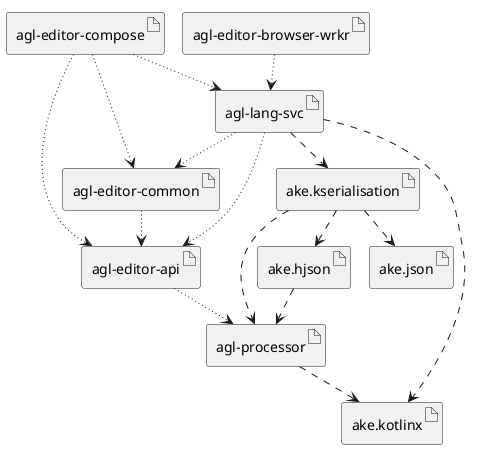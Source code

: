 @startuml
!pragma layout smetana

artifact "agl-editor-api" as ed_api
artifact "agl-editor-common" as ed_com
artifact "agl-lang-svc" as lang_svc
artifact "agl-editor-compose" as ed_compose

artifact "agl-editor-browser-wrkr" as brws_wrkr

artifact "agl-processor" as agl_proc
artifact "ake.hjson" as hjson
artifact "ake.json" as json

artifact "ake.kserialisation" as kserialisation
artifact "ake.kotlinx" as kotlinx


ed_api -[dotted]-> agl_proc
ed_com -[dotted]-> ed_api

lang_svc -[dotted]-> ed_api
lang_svc -[dotted]-> ed_com
lang_svc -[dashed]-> kotlinx
lang_svc -[dashed]-> kserialisation

ed_compose -[dotted]-> ed_api
ed_compose -[dotted]-> ed_com
ed_compose -[dotted]-> lang_svc

brws_wrkr -[dotted]-> lang_svc


kserialisation -[dashed]-> agl_proc
kserialisation -[dashed]-> hjson
kserialisation -[dashed]-> json
agl_proc -[dashed]-> kotlinx

hjson -[dashed]-> agl_proc

@enduml